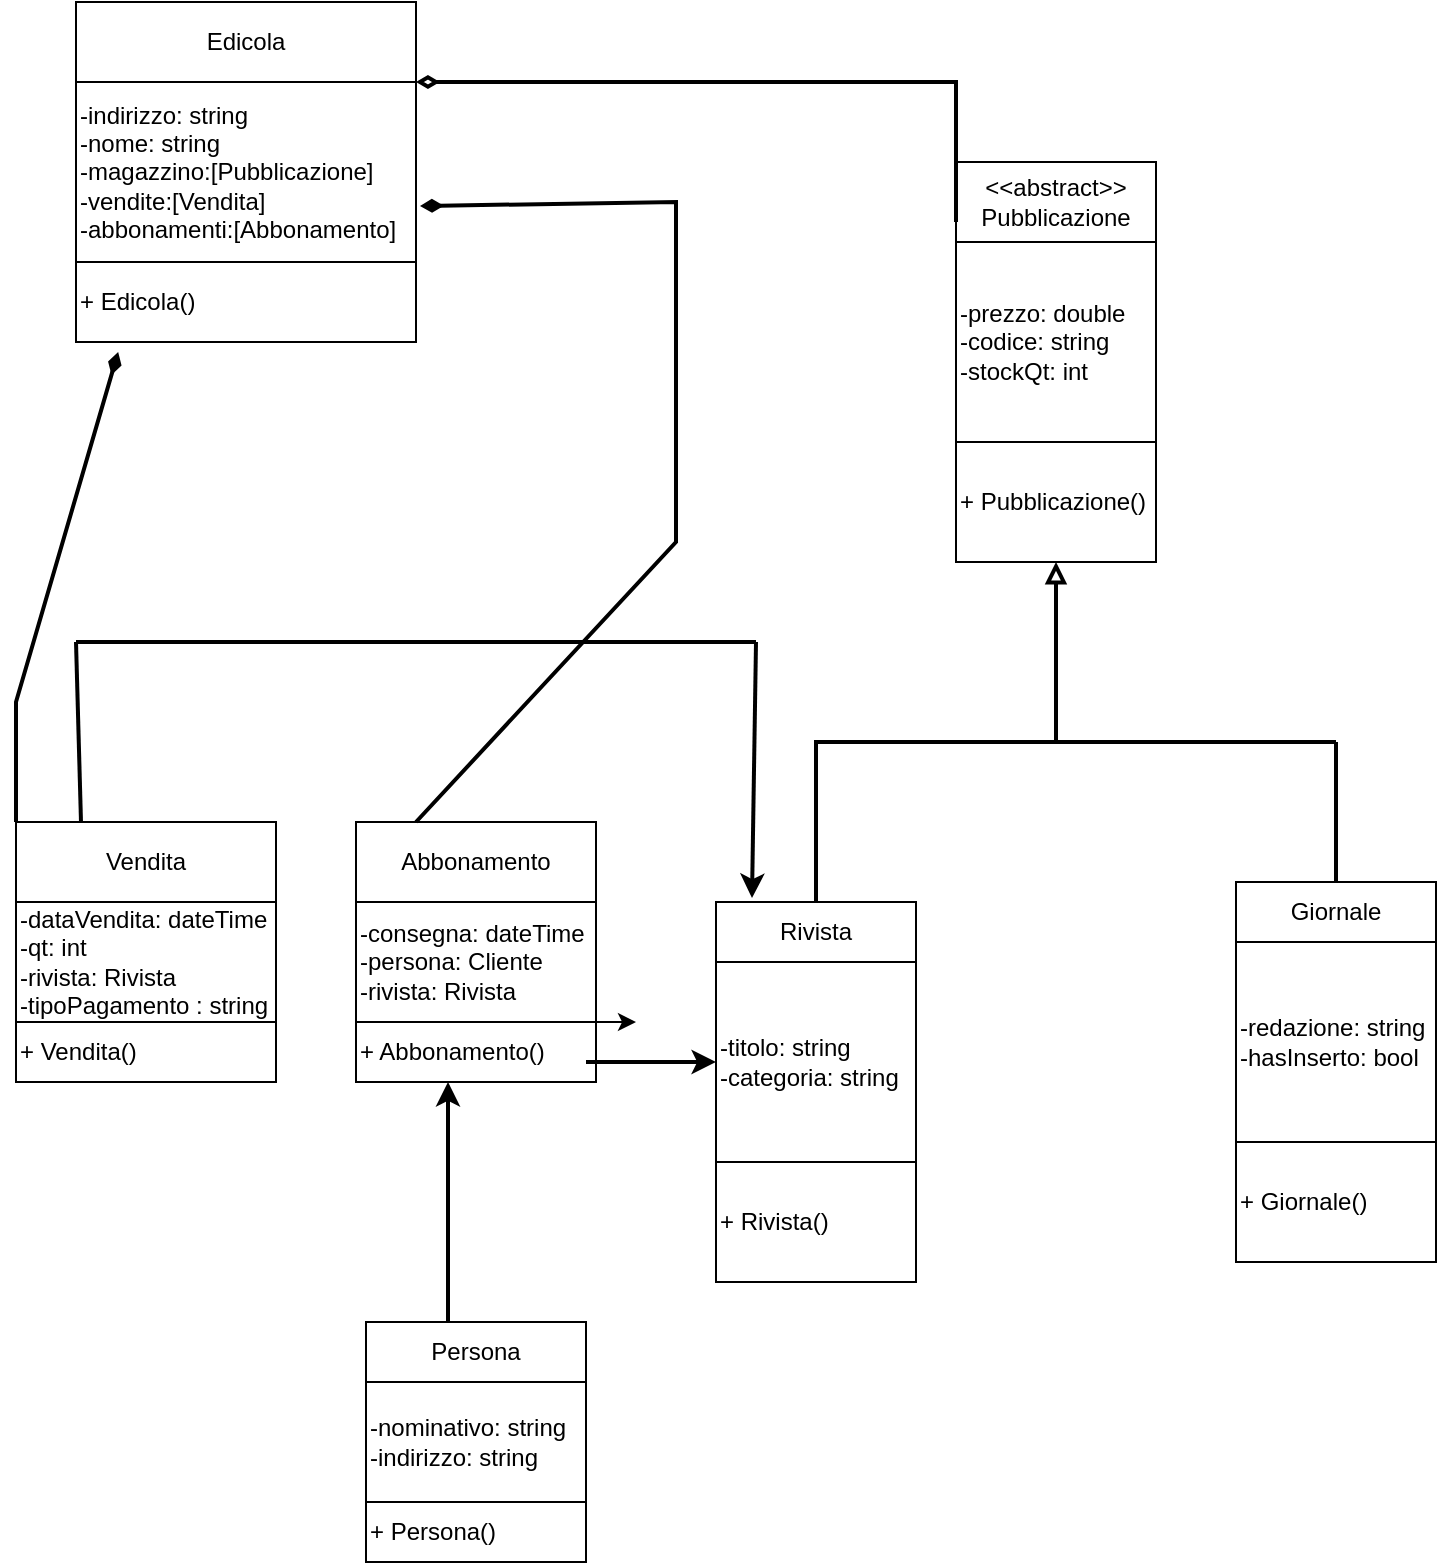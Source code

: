 <mxfile version="24.0.4" type="device">
  <diagram id="C5RBs43oDa-KdzZeNtuy" name="Page-1">
    <mxGraphModel dx="1098" dy="828" grid="1" gridSize="10" guides="1" tooltips="1" connect="1" arrows="1" fold="1" page="1" pageScale="1" pageWidth="827" pageHeight="1169" background="#FFFFFF" math="0" shadow="0">
      <root>
        <mxCell id="WIyWlLk6GJQsqaUBKTNV-0" />
        <mxCell id="WIyWlLk6GJQsqaUBKTNV-1" parent="WIyWlLk6GJQsqaUBKTNV-0" />
        <mxCell id="VIhzB3ZPwJZyskYBz-og-0" value="&lt;div&gt;&amp;lt;&amp;lt;abstract&amp;gt;&amp;gt;&lt;/div&gt;Pubblicazione" style="rounded=0;whiteSpace=wrap;html=1;" vertex="1" parent="WIyWlLk6GJQsqaUBKTNV-1">
          <mxGeometry x="570" y="280" width="100" height="40" as="geometry" />
        </mxCell>
        <mxCell id="VIhzB3ZPwJZyskYBz-og-1" value="-prezzo: double&lt;div&gt;-codice: string&lt;/div&gt;&lt;div&gt;-stockQt: int&lt;/div&gt;" style="whiteSpace=wrap;html=1;aspect=fixed;align=left;" vertex="1" parent="WIyWlLk6GJQsqaUBKTNV-1">
          <mxGeometry x="570" y="320" width="100" height="100" as="geometry" />
        </mxCell>
        <mxCell id="VIhzB3ZPwJZyskYBz-og-2" style="edgeStyle=orthogonalEdgeStyle;rounded=0;orthogonalLoop=1;jettySize=auto;html=1;exitX=1;exitY=1;exitDx=0;exitDy=0;" edge="1" parent="WIyWlLk6GJQsqaUBKTNV-1" source="VIhzB3ZPwJZyskYBz-og-1" target="VIhzB3ZPwJZyskYBz-og-1">
          <mxGeometry relative="1" as="geometry" />
        </mxCell>
        <mxCell id="VIhzB3ZPwJZyskYBz-og-3" value="+ Pubblicazione()" style="rounded=0;whiteSpace=wrap;html=1;align=left;" vertex="1" parent="WIyWlLk6GJQsqaUBKTNV-1">
          <mxGeometry x="570" y="420" width="100" height="60" as="geometry" />
        </mxCell>
        <mxCell id="VIhzB3ZPwJZyskYBz-og-7" value="Giornale&lt;div&gt;&lt;/div&gt;" style="rounded=0;whiteSpace=wrap;html=1;" vertex="1" parent="WIyWlLk6GJQsqaUBKTNV-1">
          <mxGeometry x="710" y="640" width="100" height="30" as="geometry" />
        </mxCell>
        <mxCell id="VIhzB3ZPwJZyskYBz-og-8" value="-redazione: string&lt;div&gt;-hasInserto: bool&lt;/div&gt;" style="whiteSpace=wrap;html=1;aspect=fixed;align=left;" vertex="1" parent="WIyWlLk6GJQsqaUBKTNV-1">
          <mxGeometry x="710" y="670" width="100" height="100" as="geometry" />
        </mxCell>
        <mxCell id="VIhzB3ZPwJZyskYBz-og-9" style="edgeStyle=orthogonalEdgeStyle;rounded=0;orthogonalLoop=1;jettySize=auto;html=1;exitX=1;exitY=1;exitDx=0;exitDy=0;" edge="1" source="VIhzB3ZPwJZyskYBz-og-8" target="VIhzB3ZPwJZyskYBz-og-8" parent="WIyWlLk6GJQsqaUBKTNV-1">
          <mxGeometry relative="1" as="geometry" />
        </mxCell>
        <mxCell id="VIhzB3ZPwJZyskYBz-og-10" value="+ Giornale()" style="rounded=0;whiteSpace=wrap;html=1;align=left;" vertex="1" parent="WIyWlLk6GJQsqaUBKTNV-1">
          <mxGeometry x="710" y="770" width="100" height="60" as="geometry" />
        </mxCell>
        <mxCell id="VIhzB3ZPwJZyskYBz-og-11" value="Rivista&lt;div&gt;&lt;/div&gt;" style="rounded=0;whiteSpace=wrap;html=1;" vertex="1" parent="WIyWlLk6GJQsqaUBKTNV-1">
          <mxGeometry x="450" y="650" width="100" height="30" as="geometry" />
        </mxCell>
        <mxCell id="VIhzB3ZPwJZyskYBz-og-12" value="-titolo: string&lt;div&gt;-categoria: string&lt;/div&gt;" style="whiteSpace=wrap;html=1;aspect=fixed;align=left;" vertex="1" parent="WIyWlLk6GJQsqaUBKTNV-1">
          <mxGeometry x="450" y="680" width="100" height="100" as="geometry" />
        </mxCell>
        <mxCell id="VIhzB3ZPwJZyskYBz-og-13" style="edgeStyle=orthogonalEdgeStyle;rounded=0;orthogonalLoop=1;jettySize=auto;html=1;exitX=1;exitY=1;exitDx=0;exitDy=0;" edge="1" source="VIhzB3ZPwJZyskYBz-og-12" target="VIhzB3ZPwJZyskYBz-og-12" parent="WIyWlLk6GJQsqaUBKTNV-1">
          <mxGeometry relative="1" as="geometry" />
        </mxCell>
        <mxCell id="VIhzB3ZPwJZyskYBz-og-14" value="+ Rivista()" style="rounded=0;whiteSpace=wrap;html=1;align=left;" vertex="1" parent="WIyWlLk6GJQsqaUBKTNV-1">
          <mxGeometry x="450" y="780" width="100" height="60" as="geometry" />
        </mxCell>
        <mxCell id="VIhzB3ZPwJZyskYBz-og-17" value="" style="endArrow=none;html=1;rounded=0;strokeColor=#000000;strokeWidth=2;" edge="1" parent="WIyWlLk6GJQsqaUBKTNV-1">
          <mxGeometry width="50" height="50" relative="1" as="geometry">
            <mxPoint x="500" y="650" as="sourcePoint" />
            <mxPoint x="760" y="570" as="targetPoint" />
            <Array as="points">
              <mxPoint x="500" y="570" />
            </Array>
          </mxGeometry>
        </mxCell>
        <mxCell id="VIhzB3ZPwJZyskYBz-og-18" value="" style="endArrow=none;html=1;rounded=0;strokeColor=#000000;endSize=15;strokeWidth=2;" edge="1" parent="WIyWlLk6GJQsqaUBKTNV-1">
          <mxGeometry width="50" height="50" relative="1" as="geometry">
            <mxPoint x="760" y="640" as="sourcePoint" />
            <mxPoint x="760" y="570" as="targetPoint" />
            <Array as="points">
              <mxPoint x="760" y="610" />
            </Array>
          </mxGeometry>
        </mxCell>
        <mxCell id="VIhzB3ZPwJZyskYBz-og-19" value="" style="endArrow=block;html=1;rounded=0;strokeColor=#000000;endFill=0;jumpSize=19;strokeWidth=2;" edge="1" parent="WIyWlLk6GJQsqaUBKTNV-1">
          <mxGeometry width="50" height="50" relative="1" as="geometry">
            <mxPoint x="620" y="570" as="sourcePoint" />
            <mxPoint x="620" y="480" as="targetPoint" />
          </mxGeometry>
        </mxCell>
        <mxCell id="VIhzB3ZPwJZyskYBz-og-20" value="Persona" style="rounded=0;whiteSpace=wrap;html=1;" vertex="1" parent="WIyWlLk6GJQsqaUBKTNV-1">
          <mxGeometry x="275" y="860" width="110" height="30" as="geometry" />
        </mxCell>
        <mxCell id="VIhzB3ZPwJZyskYBz-og-21" value="-nominativo: string&lt;div&gt;-indirizzo: string&lt;/div&gt;" style="rounded=0;whiteSpace=wrap;html=1;align=left;" vertex="1" parent="WIyWlLk6GJQsqaUBKTNV-1">
          <mxGeometry x="275" y="890" width="110" height="60" as="geometry" />
        </mxCell>
        <mxCell id="VIhzB3ZPwJZyskYBz-og-22" value="+ Persona()" style="rounded=0;whiteSpace=wrap;html=1;align=left;" vertex="1" parent="WIyWlLk6GJQsqaUBKTNV-1">
          <mxGeometry x="275" y="950" width="110" height="30" as="geometry" />
        </mxCell>
        <mxCell id="VIhzB3ZPwJZyskYBz-og-23" value="Abbonamento" style="rounded=0;whiteSpace=wrap;html=1;" vertex="1" parent="WIyWlLk6GJQsqaUBKTNV-1">
          <mxGeometry x="270" y="610" width="120" height="40" as="geometry" />
        </mxCell>
        <mxCell id="VIhzB3ZPwJZyskYBz-og-31" style="edgeStyle=orthogonalEdgeStyle;rounded=0;orthogonalLoop=1;jettySize=auto;html=1;exitX=1;exitY=1;exitDx=0;exitDy=0;" edge="1" parent="WIyWlLk6GJQsqaUBKTNV-1" source="VIhzB3ZPwJZyskYBz-og-24">
          <mxGeometry relative="1" as="geometry">
            <mxPoint x="410" y="710" as="targetPoint" />
          </mxGeometry>
        </mxCell>
        <mxCell id="VIhzB3ZPwJZyskYBz-og-24" value="-consegna: dateTime&lt;div&gt;-persona: Cliente&lt;/div&gt;&lt;div&gt;-rivista: Rivista&lt;/div&gt;" style="rounded=0;whiteSpace=wrap;html=1;align=left;" vertex="1" parent="WIyWlLk6GJQsqaUBKTNV-1">
          <mxGeometry x="270" y="650" width="120" height="60" as="geometry" />
        </mxCell>
        <mxCell id="VIhzB3ZPwJZyskYBz-og-25" value="+ Abbonamento()" style="rounded=0;whiteSpace=wrap;html=1;align=left;" vertex="1" parent="WIyWlLk6GJQsqaUBKTNV-1">
          <mxGeometry x="270" y="710" width="120" height="30" as="geometry" />
        </mxCell>
        <mxCell id="VIhzB3ZPwJZyskYBz-og-26" value="Vendita" style="rounded=0;whiteSpace=wrap;html=1;" vertex="1" parent="WIyWlLk6GJQsqaUBKTNV-1">
          <mxGeometry x="100" y="610" width="130" height="40" as="geometry" />
        </mxCell>
        <mxCell id="VIhzB3ZPwJZyskYBz-og-27" value="-dataVendita: dateTime&lt;div&gt;-qt: int&lt;/div&gt;&lt;div&gt;-rivista: Rivista&lt;/div&gt;&lt;div&gt;-tipoPagamento : string&lt;/div&gt;" style="rounded=0;whiteSpace=wrap;html=1;align=left;" vertex="1" parent="WIyWlLk6GJQsqaUBKTNV-1">
          <mxGeometry x="100" y="650" width="130" height="60" as="geometry" />
        </mxCell>
        <mxCell id="VIhzB3ZPwJZyskYBz-og-28" value="+ Vendita()" style="rounded=0;whiteSpace=wrap;html=1;align=left;" vertex="1" parent="WIyWlLk6GJQsqaUBKTNV-1">
          <mxGeometry x="100" y="710" width="130" height="30" as="geometry" />
        </mxCell>
        <mxCell id="VIhzB3ZPwJZyskYBz-og-29" value="" style="endArrow=classic;html=1;rounded=0;strokeWidth=2;strokeColor=#000000;" edge="1" parent="WIyWlLk6GJQsqaUBKTNV-1">
          <mxGeometry width="50" height="50" relative="1" as="geometry">
            <mxPoint x="316" y="860" as="sourcePoint" />
            <mxPoint x="316" y="740" as="targetPoint" />
            <Array as="points" />
          </mxGeometry>
        </mxCell>
        <mxCell id="VIhzB3ZPwJZyskYBz-og-30" value="" style="endArrow=classic;html=1;rounded=0;strokeWidth=2;strokeColor=#000000;entryX=0.18;entryY=-0.067;entryDx=0;entryDy=0;entryPerimeter=0;" edge="1" parent="WIyWlLk6GJQsqaUBKTNV-1" target="VIhzB3ZPwJZyskYBz-og-11">
          <mxGeometry width="50" height="50" relative="1" as="geometry">
            <mxPoint x="470" y="520" as="sourcePoint" />
            <mxPoint x="450" y="650" as="targetPoint" />
            <Array as="points" />
          </mxGeometry>
        </mxCell>
        <mxCell id="VIhzB3ZPwJZyskYBz-og-32" value="" style="endArrow=none;html=1;rounded=0;strokeWidth=2;strokeColor=#000000;" edge="1" parent="WIyWlLk6GJQsqaUBKTNV-1">
          <mxGeometry width="50" height="50" relative="1" as="geometry">
            <mxPoint x="470" y="520" as="sourcePoint" />
            <mxPoint x="320" y="520" as="targetPoint" />
            <Array as="points">
              <mxPoint x="320" y="520" />
              <mxPoint x="130" y="520" />
            </Array>
          </mxGeometry>
        </mxCell>
        <mxCell id="VIhzB3ZPwJZyskYBz-og-33" value="" style="endArrow=none;html=1;rounded=0;strokeWidth=2;strokeColor=#000000;exitX=0.25;exitY=0;exitDx=0;exitDy=0;" edge="1" parent="WIyWlLk6GJQsqaUBKTNV-1" source="VIhzB3ZPwJZyskYBz-og-26">
          <mxGeometry width="50" height="50" relative="1" as="geometry">
            <mxPoint x="90" y="570" as="sourcePoint" />
            <mxPoint x="130" y="520" as="targetPoint" />
          </mxGeometry>
        </mxCell>
        <mxCell id="VIhzB3ZPwJZyskYBz-og-34" value="" style="endArrow=classic;html=1;rounded=0;strokeWidth=2;strokeColor=#000000;entryX=0;entryY=0.5;entryDx=0;entryDy=0;" edge="1" parent="WIyWlLk6GJQsqaUBKTNV-1" target="VIhzB3ZPwJZyskYBz-og-12">
          <mxGeometry width="50" height="50" relative="1" as="geometry">
            <mxPoint x="385" y="730" as="sourcePoint" />
            <mxPoint x="435" y="680" as="targetPoint" />
          </mxGeometry>
        </mxCell>
        <mxCell id="VIhzB3ZPwJZyskYBz-og-35" value="Edicola" style="rounded=0;whiteSpace=wrap;html=1;" vertex="1" parent="WIyWlLk6GJQsqaUBKTNV-1">
          <mxGeometry x="130" y="200" width="170" height="40" as="geometry" />
        </mxCell>
        <mxCell id="VIhzB3ZPwJZyskYBz-og-36" value="-indirizzo: string&lt;div&gt;-nome: string&lt;/div&gt;&lt;div&gt;-magazzino:[Pubblicazione]&lt;/div&gt;&lt;div&gt;-vendite:[Vendita]&lt;/div&gt;&lt;div&gt;-abbonamenti:[Abbonamento]&lt;/div&gt;" style="rounded=0;whiteSpace=wrap;html=1;align=left;" vertex="1" parent="WIyWlLk6GJQsqaUBKTNV-1">
          <mxGeometry x="130" y="240" width="170" height="90" as="geometry" />
        </mxCell>
        <mxCell id="VIhzB3ZPwJZyskYBz-og-37" value="+ Edicola()" style="rounded=0;whiteSpace=wrap;html=1;align=left;" vertex="1" parent="WIyWlLk6GJQsqaUBKTNV-1">
          <mxGeometry x="130" y="330" width="170" height="40" as="geometry" />
        </mxCell>
        <mxCell id="VIhzB3ZPwJZyskYBz-og-38" value="" style="endArrow=diamondThin;html=1;rounded=0;entryX=1;entryY=0;entryDx=0;entryDy=0;endFill=0;strokeWidth=2;strokeColor=#000000;exitX=0;exitY=0.75;exitDx=0;exitDy=0;" edge="1" parent="WIyWlLk6GJQsqaUBKTNV-1" source="VIhzB3ZPwJZyskYBz-og-0" target="VIhzB3ZPwJZyskYBz-og-36">
          <mxGeometry width="50" height="50" relative="1" as="geometry">
            <mxPoint x="300" y="290" as="sourcePoint" />
            <mxPoint x="350" y="240" as="targetPoint" />
            <Array as="points">
              <mxPoint x="570" y="240" />
            </Array>
          </mxGeometry>
        </mxCell>
        <mxCell id="VIhzB3ZPwJZyskYBz-og-39" value="" style="endArrow=diamondThin;html=1;rounded=0;strokeColor=#000000;strokeWidth=2;exitX=0.25;exitY=0;exitDx=0;exitDy=0;endFill=1;" edge="1" parent="WIyWlLk6GJQsqaUBKTNV-1" source="VIhzB3ZPwJZyskYBz-og-23">
          <mxGeometry width="50" height="50" relative="1" as="geometry">
            <mxPoint x="390" y="590" as="sourcePoint" />
            <mxPoint x="302" y="302" as="targetPoint" />
            <Array as="points">
              <mxPoint x="430" y="470" />
              <mxPoint x="430" y="300" />
            </Array>
          </mxGeometry>
        </mxCell>
        <mxCell id="VIhzB3ZPwJZyskYBz-og-40" value="" style="endArrow=diamondThin;html=1;rounded=0;strokeWidth=2;strokeColor=#000000;endFill=1;entryX=0.124;entryY=1.125;entryDx=0;entryDy=0;entryPerimeter=0;exitX=0;exitY=0;exitDx=0;exitDy=0;" edge="1" parent="WIyWlLk6GJQsqaUBKTNV-1" source="VIhzB3ZPwJZyskYBz-og-26" target="VIhzB3ZPwJZyskYBz-og-37">
          <mxGeometry width="50" height="50" relative="1" as="geometry">
            <mxPoint x="50" y="660" as="sourcePoint" />
            <mxPoint x="160" y="380" as="targetPoint" />
            <Array as="points">
              <mxPoint x="100" y="550" />
            </Array>
          </mxGeometry>
        </mxCell>
      </root>
    </mxGraphModel>
  </diagram>
</mxfile>
